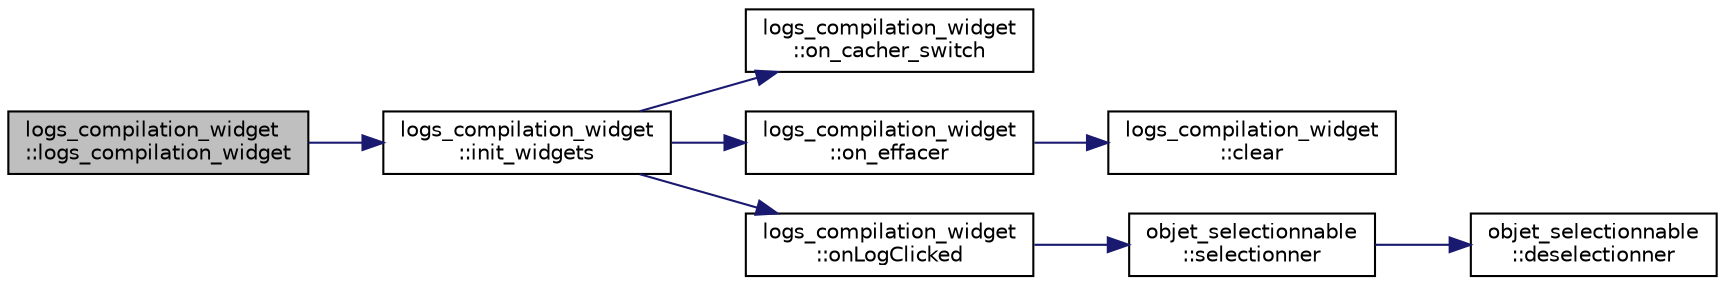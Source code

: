 digraph "logs_compilation_widget::logs_compilation_widget"
{
  edge [fontname="Helvetica",fontsize="10",labelfontname="Helvetica",labelfontsize="10"];
  node [fontname="Helvetica",fontsize="10",shape=record];
  rankdir="LR";
  Node0 [label="logs_compilation_widget\l::logs_compilation_widget",height=0.2,width=0.4,color="black", fillcolor="grey75", style="filled", fontcolor="black"];
  Node0 -> Node1 [color="midnightblue",fontsize="10",style="solid",fontname="Helvetica"];
  Node1 [label="logs_compilation_widget\l::init_widgets",height=0.2,width=0.4,color="black", fillcolor="white", style="filled",URL="$classlogs__compilation__widget.html#a88fef02f9407e3b22a49609a41107d3a"];
  Node1 -> Node2 [color="midnightblue",fontsize="10",style="solid",fontname="Helvetica"];
  Node2 [label="logs_compilation_widget\l::on_cacher_switch",height=0.2,width=0.4,color="black", fillcolor="white", style="filled",URL="$classlogs__compilation__widget.html#a953a7b8f27b36fb645f00d7ca200ac5b"];
  Node1 -> Node3 [color="midnightblue",fontsize="10",style="solid",fontname="Helvetica"];
  Node3 [label="logs_compilation_widget\l::on_effacer",height=0.2,width=0.4,color="black", fillcolor="white", style="filled",URL="$classlogs__compilation__widget.html#a762d235701b30ea56c58cfe728376b41"];
  Node3 -> Node4 [color="midnightblue",fontsize="10",style="solid",fontname="Helvetica"];
  Node4 [label="logs_compilation_widget\l::clear",height=0.2,width=0.4,color="black", fillcolor="white", style="filled",URL="$classlogs__compilation__widget.html#ab85d6c314f810a0974383bfb40e71717"];
  Node1 -> Node5 [color="midnightblue",fontsize="10",style="solid",fontname="Helvetica"];
  Node5 [label="logs_compilation_widget\l::onLogClicked",height=0.2,width=0.4,color="black", fillcolor="white", style="filled",URL="$classlogs__compilation__widget.html#a7309ca28f4c69b1ee2971b65ebf29bc6"];
  Node5 -> Node6 [color="midnightblue",fontsize="10",style="solid",fontname="Helvetica"];
  Node6 [label="objet_selectionnable\l::selectionner",height=0.2,width=0.4,color="black", fillcolor="white", style="filled",URL="$classobjet__selectionnable.html#a645da22be6e3f8747086da238e788fb9"];
  Node6 -> Node7 [color="midnightblue",fontsize="10",style="solid",fontname="Helvetica"];
  Node7 [label="objet_selectionnable\l::deselectionner",height=0.2,width=0.4,color="black", fillcolor="white", style="filled",URL="$classobjet__selectionnable.html#a555085da89b30b07349064bb54a26138"];
}
